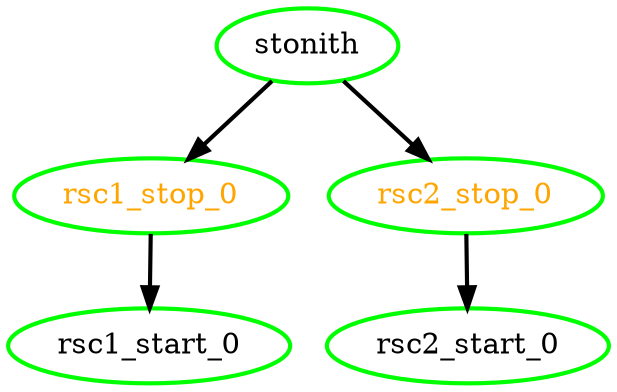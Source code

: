 digraph "g" {
	size = "30,30"
"rsc1_stop_0" [ tooltip="" style=bold color="green" fontcolor="orange" ]
"rsc1_start_0" [ tooltip="node2" style=bold color="green" fontcolor="black" ]
"rsc2_stop_0" [ tooltip="" style=bold color="green" fontcolor="orange" ]
"rsc2_start_0" [ tooltip="node2" style=bold color="green" fontcolor="black" ]
"stonith" [ tooltip="node1" style=bold color="green" fontcolor="black" ]
"stonith" -> "rsc1_stop_0" [ style = bold]
"rsc1_stop_0" -> "rsc1_start_0" [ style = bold]
"stonith" -> "rsc2_stop_0" [ style = bold]
"rsc2_stop_0" -> "rsc2_start_0" [ style = bold]
}
